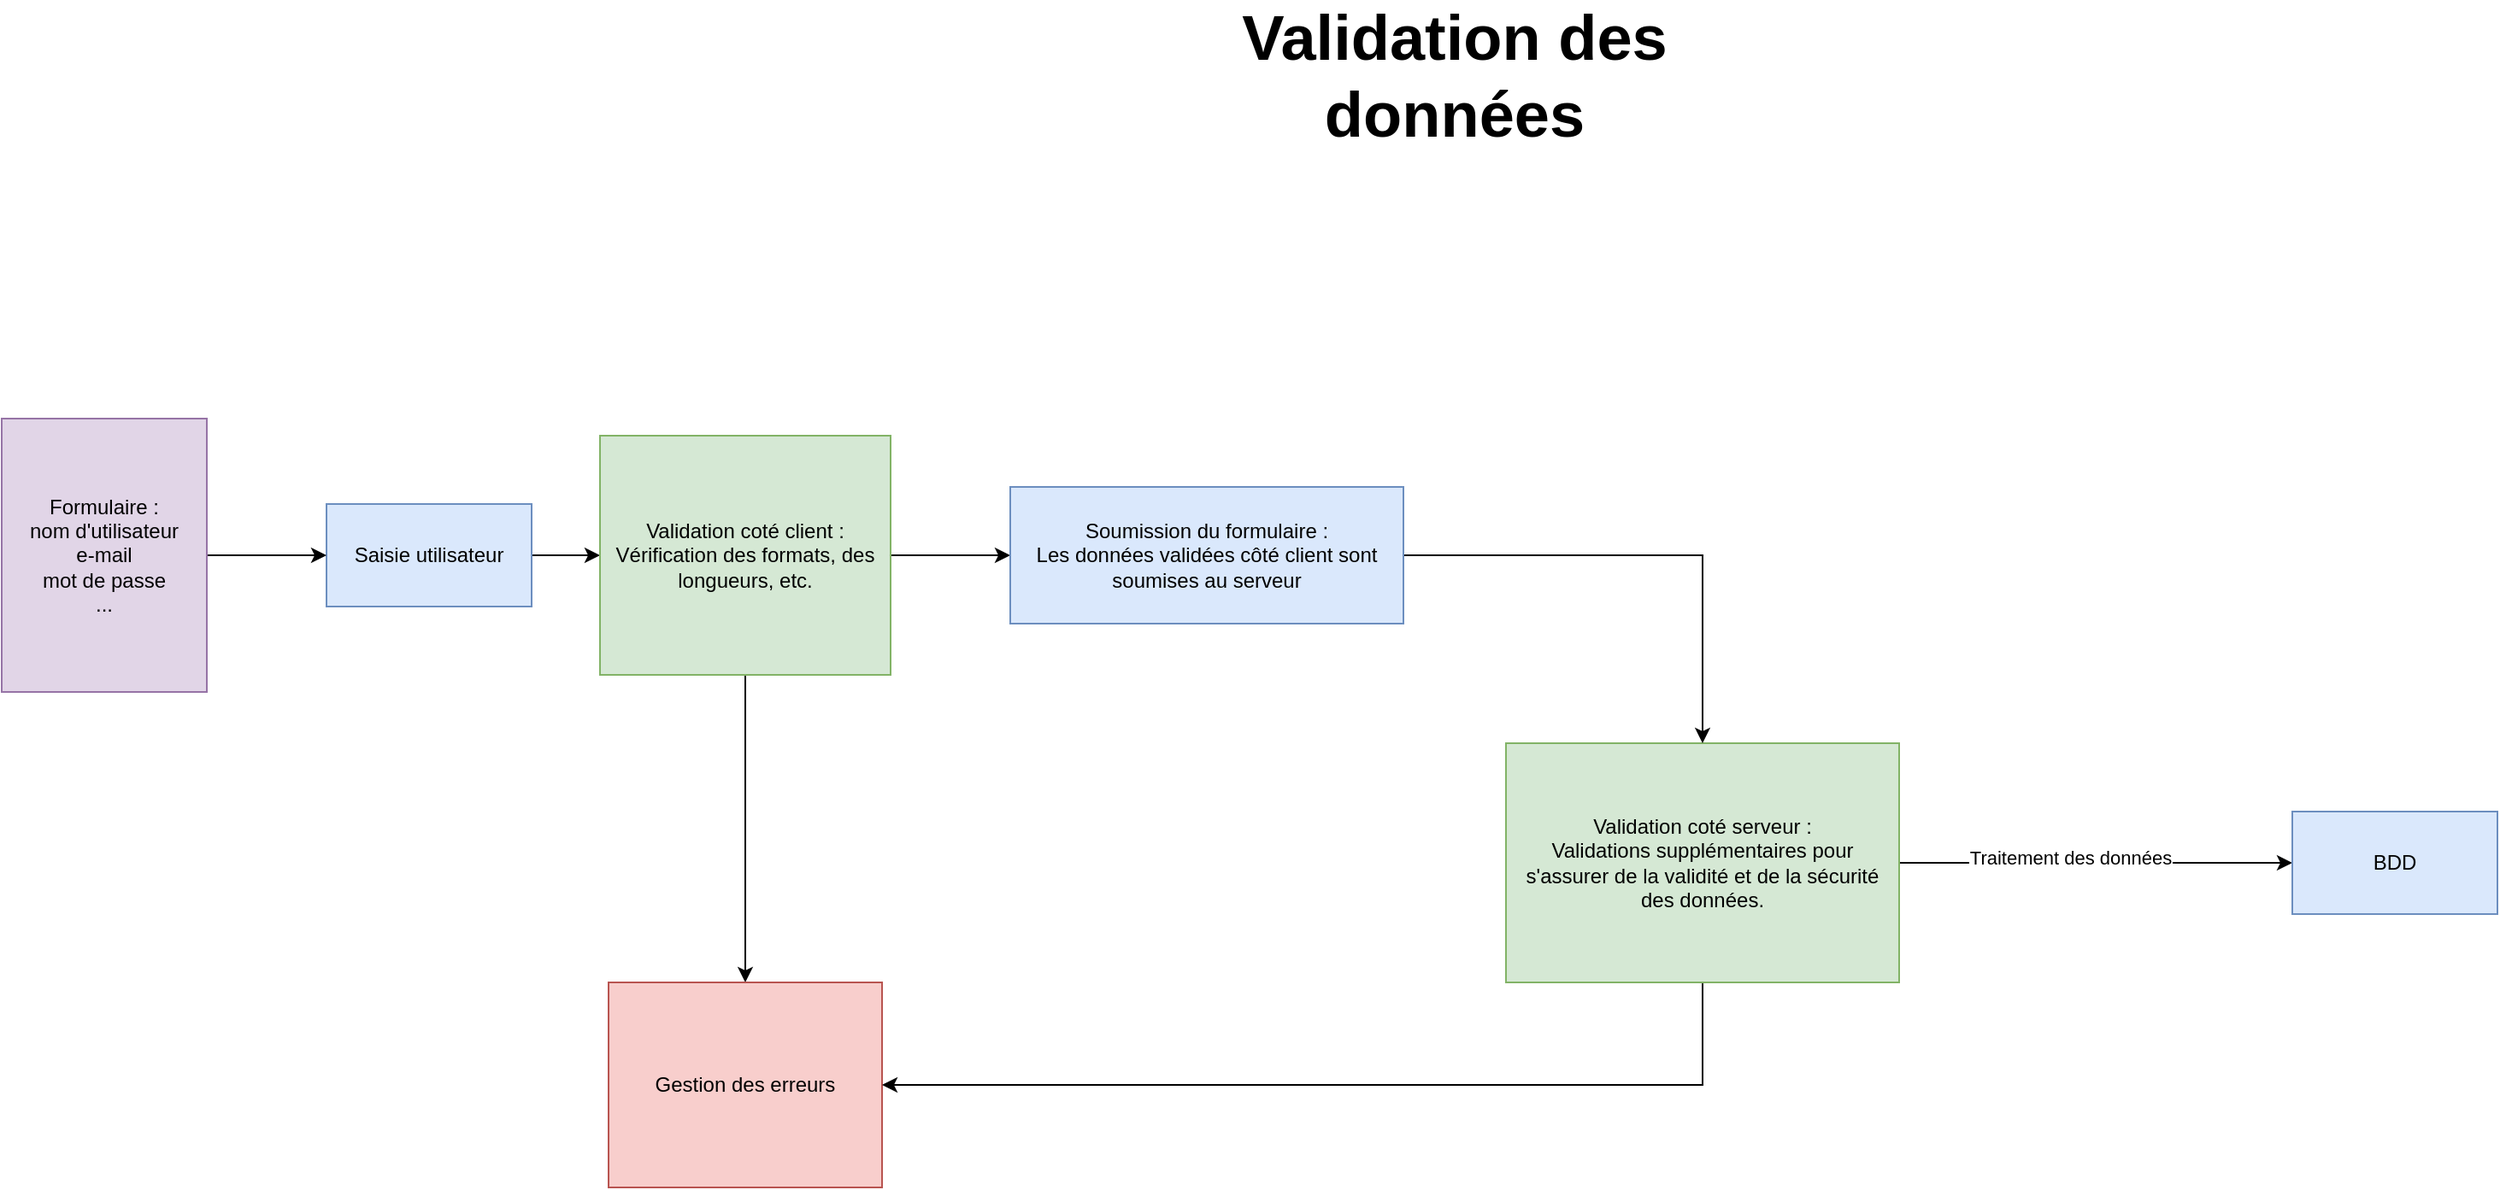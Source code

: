 <mxfile version="24.4.13" type="github">
  <diagram name="Page-1" id="yn_2q6GgDK7vTStX77QH">
    <mxGraphModel dx="1750" dy="930" grid="1" gridSize="10" guides="1" tooltips="1" connect="1" arrows="1" fold="1" page="1" pageScale="1" pageWidth="827" pageHeight="1169" math="0" shadow="0">
      <root>
        <mxCell id="0" />
        <mxCell id="1" parent="0" />
        <mxCell id="iwdzXhPBiNryTfXYOmtU-6" style="edgeStyle=orthogonalEdgeStyle;rounded=0;orthogonalLoop=1;jettySize=auto;html=1;exitX=1;exitY=0.5;exitDx=0;exitDy=0;entryX=0;entryY=0.5;entryDx=0;entryDy=0;" edge="1" parent="1" source="kkaPd3Ft8qbQOoLEHKJ5-2" target="iwdzXhPBiNryTfXYOmtU-5">
          <mxGeometry relative="1" as="geometry" />
        </mxCell>
        <mxCell id="kkaPd3Ft8qbQOoLEHKJ5-2" value="Saisie utilisateur" style="rounded=0;whiteSpace=wrap;html=1;fillColor=#dae8fc;strokeColor=#6c8ebf;" parent="1" vertex="1">
          <mxGeometry x="270" y="330" width="120" height="60" as="geometry" />
        </mxCell>
        <mxCell id="iwdzXhPBiNryTfXYOmtU-2" value="Validation des données" style="text;html=1;align=center;verticalAlign=middle;whiteSpace=wrap;rounded=0;fontSize=37;fontStyle=1" vertex="1" parent="1">
          <mxGeometry x="750" y="50" width="360" height="60" as="geometry" />
        </mxCell>
        <mxCell id="iwdzXhPBiNryTfXYOmtU-4" style="edgeStyle=orthogonalEdgeStyle;rounded=0;orthogonalLoop=1;jettySize=auto;html=1;exitX=1;exitY=0.5;exitDx=0;exitDy=0;entryX=0;entryY=0.5;entryDx=0;entryDy=0;" edge="1" parent="1" source="iwdzXhPBiNryTfXYOmtU-3" target="kkaPd3Ft8qbQOoLEHKJ5-2">
          <mxGeometry relative="1" as="geometry" />
        </mxCell>
        <mxCell id="iwdzXhPBiNryTfXYOmtU-3" value="&lt;div&gt;Formulaire :&lt;/div&gt;&lt;div&gt;nom d&#39;utilisateur&lt;/div&gt;&lt;div&gt;e-mail&lt;/div&gt;&lt;div&gt;mot de passe&lt;/div&gt;&lt;div&gt;...&lt;br&gt;&lt;/div&gt;" style="rounded=0;whiteSpace=wrap;html=1;fillColor=#e1d5e7;strokeColor=#9673a6;" vertex="1" parent="1">
          <mxGeometry x="80" y="280" width="120" height="160" as="geometry" />
        </mxCell>
        <mxCell id="iwdzXhPBiNryTfXYOmtU-13" style="edgeStyle=orthogonalEdgeStyle;rounded=0;orthogonalLoop=1;jettySize=auto;html=1;exitX=0.5;exitY=1;exitDx=0;exitDy=0;entryX=0.5;entryY=0;entryDx=0;entryDy=0;" edge="1" parent="1" source="iwdzXhPBiNryTfXYOmtU-5" target="iwdzXhPBiNryTfXYOmtU-12">
          <mxGeometry relative="1" as="geometry" />
        </mxCell>
        <mxCell id="iwdzXhPBiNryTfXYOmtU-17" style="edgeStyle=orthogonalEdgeStyle;rounded=0;orthogonalLoop=1;jettySize=auto;html=1;exitX=1;exitY=0.5;exitDx=0;exitDy=0;entryX=0;entryY=0.5;entryDx=0;entryDy=0;" edge="1" parent="1" source="iwdzXhPBiNryTfXYOmtU-5" target="iwdzXhPBiNryTfXYOmtU-16">
          <mxGeometry relative="1" as="geometry" />
        </mxCell>
        <mxCell id="iwdzXhPBiNryTfXYOmtU-5" value="&lt;div&gt;Validation coté client :&lt;/div&gt;&lt;div&gt;Vérification des formats, des longueurs, etc.&lt;/div&gt;" style="rounded=0;whiteSpace=wrap;html=1;fillColor=#d5e8d4;strokeColor=#82b366;" vertex="1" parent="1">
          <mxGeometry x="430" y="290" width="170" height="140" as="geometry" />
        </mxCell>
        <mxCell id="iwdzXhPBiNryTfXYOmtU-12" value="Gestion des erreurs" style="rounded=0;whiteSpace=wrap;html=1;fillColor=#f8cecc;strokeColor=#b85450;" vertex="1" parent="1">
          <mxGeometry x="435" y="610" width="160" height="120" as="geometry" />
        </mxCell>
        <mxCell id="iwdzXhPBiNryTfXYOmtU-15" style="edgeStyle=orthogonalEdgeStyle;rounded=0;orthogonalLoop=1;jettySize=auto;html=1;exitX=0.5;exitY=1;exitDx=0;exitDy=0;entryX=1;entryY=0.5;entryDx=0;entryDy=0;" edge="1" parent="1" source="iwdzXhPBiNryTfXYOmtU-14" target="iwdzXhPBiNryTfXYOmtU-12">
          <mxGeometry relative="1" as="geometry" />
        </mxCell>
        <mxCell id="iwdzXhPBiNryTfXYOmtU-21" style="edgeStyle=orthogonalEdgeStyle;rounded=0;orthogonalLoop=1;jettySize=auto;html=1;exitX=1;exitY=0.5;exitDx=0;exitDy=0;" edge="1" parent="1" source="iwdzXhPBiNryTfXYOmtU-14" target="iwdzXhPBiNryTfXYOmtU-20">
          <mxGeometry relative="1" as="geometry" />
        </mxCell>
        <mxCell id="iwdzXhPBiNryTfXYOmtU-22" value="Traitement des données" style="edgeLabel;html=1;align=center;verticalAlign=middle;resizable=0;points=[];" vertex="1" connectable="0" parent="iwdzXhPBiNryTfXYOmtU-21">
          <mxGeometry x="-0.133" y="3" relative="1" as="geometry">
            <mxPoint as="offset" />
          </mxGeometry>
        </mxCell>
        <mxCell id="iwdzXhPBiNryTfXYOmtU-14" value="&lt;div&gt;Validation coté serveur :&lt;/div&gt;&lt;div&gt;Validations supplémentaires pour s&#39;assurer de la validité et de la sécurité des données.&lt;/div&gt;" style="rounded=0;whiteSpace=wrap;html=1;fillColor=#d5e8d4;strokeColor=#82b366;" vertex="1" parent="1">
          <mxGeometry x="960" y="470" width="230" height="140" as="geometry" />
        </mxCell>
        <mxCell id="iwdzXhPBiNryTfXYOmtU-19" style="edgeStyle=orthogonalEdgeStyle;rounded=0;orthogonalLoop=1;jettySize=auto;html=1;exitX=1;exitY=0.5;exitDx=0;exitDy=0;" edge="1" parent="1" source="iwdzXhPBiNryTfXYOmtU-16" target="iwdzXhPBiNryTfXYOmtU-14">
          <mxGeometry relative="1" as="geometry" />
        </mxCell>
        <mxCell id="iwdzXhPBiNryTfXYOmtU-16" value="&lt;div&gt;Soumission du formulaire :&lt;/div&gt;&lt;div&gt;Les données validées côté client sont soumises au serveur&lt;/div&gt;" style="rounded=0;whiteSpace=wrap;html=1;fillColor=#dae8fc;strokeColor=#6c8ebf;" vertex="1" parent="1">
          <mxGeometry x="670" y="320" width="230" height="80" as="geometry" />
        </mxCell>
        <mxCell id="iwdzXhPBiNryTfXYOmtU-20" value="BDD" style="rounded=0;whiteSpace=wrap;html=1;fillColor=#dae8fc;strokeColor=#6c8ebf;" vertex="1" parent="1">
          <mxGeometry x="1420" y="510" width="120" height="60" as="geometry" />
        </mxCell>
      </root>
    </mxGraphModel>
  </diagram>
</mxfile>

